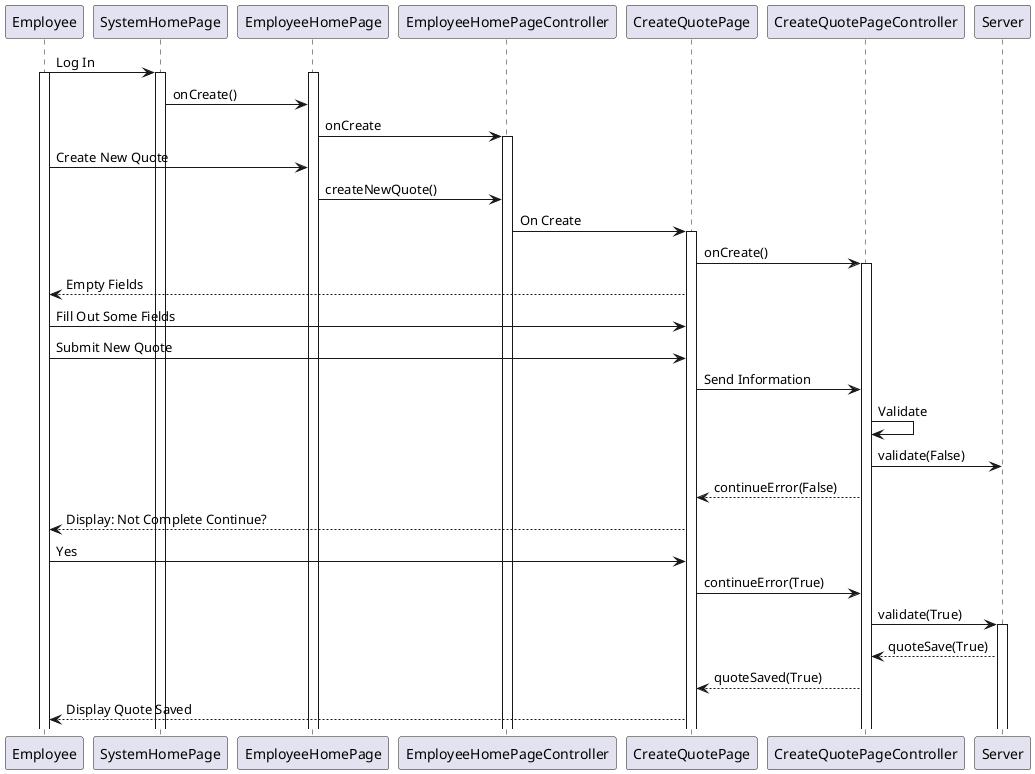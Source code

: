 @startuml
Employee -> SystemHomePage : Log In
activate Employee
activate SystemHomePage
activate EmployeeHomePage
SystemHomePage -> EmployeeHomePage  : onCreate()
EmployeeHomePage -> EmployeeHomePageController: onCreate
activate EmployeeHomePageController
Employee -> EmployeeHomePage : Create New Quote
EmployeeHomePage -> EmployeeHomePageController : createNewQuote()
EmployeeHomePageController -> CreateQuotePage : On Create
activate CreateQuotePage
CreateQuotePage -> CreateQuotePageController : onCreate()
activate CreateQuotePageController
CreateQuotePage --> Employee : Empty Fields
Employee -> CreateQuotePage : Fill Out Some Fields
Employee -> CreateQuotePage : Submit New Quote
CreateQuotePage -> CreateQuotePageController : Send Information
CreateQuotePageController -> CreateQuotePageController : Validate
CreateQuotePageController -> Server : validate(False)
CreateQuotePageController --> CreateQuotePage : continueError(False)
CreateQuotePage --> Employee : Display: Not Complete Continue?
Employee -> CreateQuotePage : Yes
CreateQuotePage -> CreateQuotePageController : continueError(True)
CreateQuotePageController -> Server : validate(True)
activate Server
Server --> CreateQuotePageController : quoteSave(True)
CreateQuotePageController --> CreateQuotePage : quoteSaved(True)
CreateQuotePage --> Employee : Display Quote Saved
@enduml